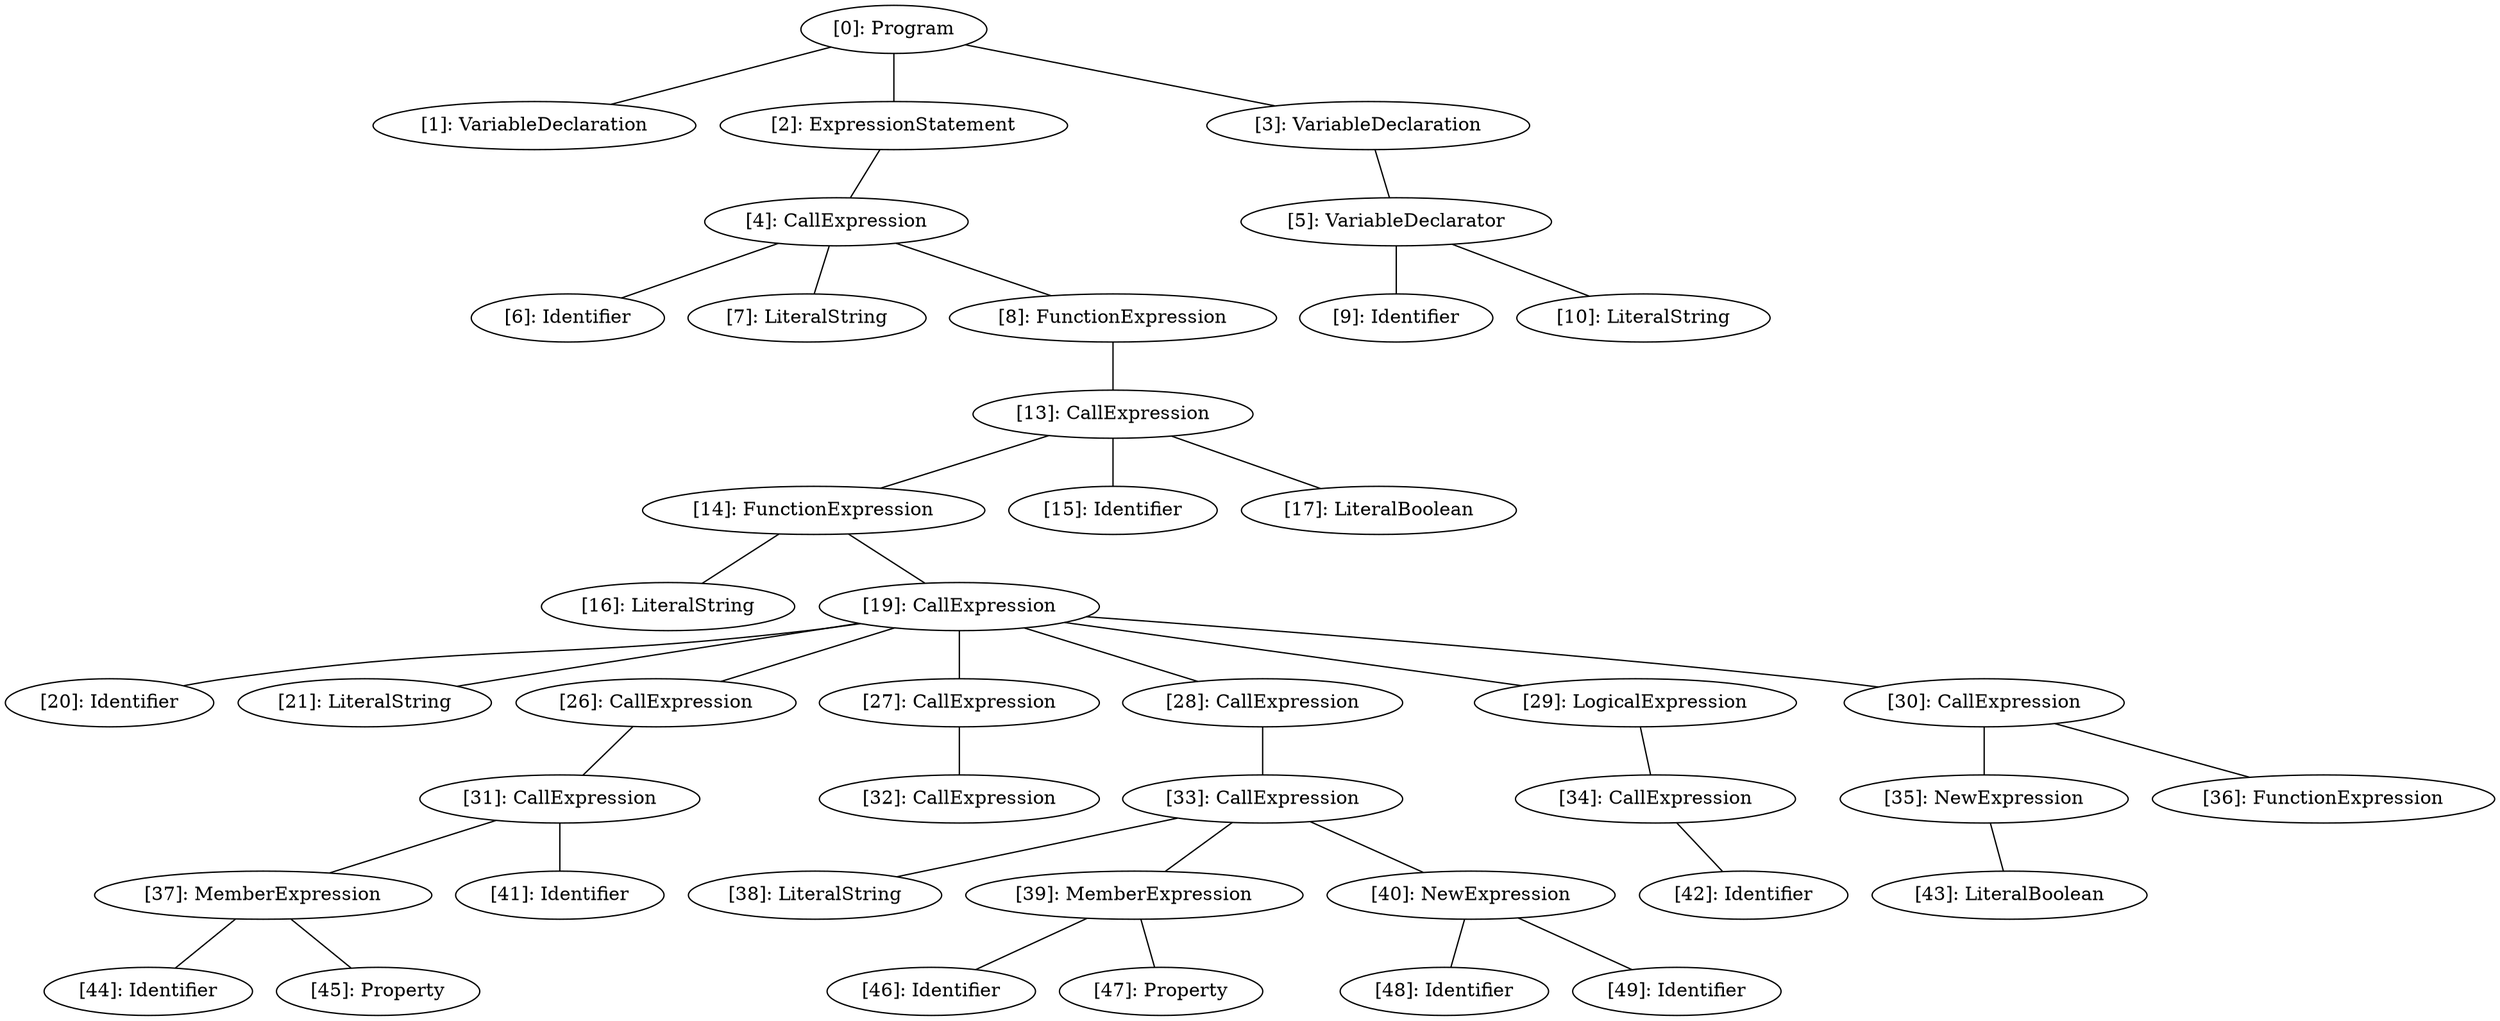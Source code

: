 // Result
graph {
	0 [label="[0]: Program"]
	1 [label="[1]: VariableDeclaration"]
	2 [label="[2]: ExpressionStatement"]
	3 [label="[3]: VariableDeclaration"]
	4 [label="[4]: CallExpression"]
	5 [label="[5]: VariableDeclarator"]
	6 [label="[6]: Identifier"]
	7 [label="[7]: LiteralString"]
	8 [label="[8]: FunctionExpression"]
	9 [label="[9]: Identifier"]
	10 [label="[10]: LiteralString"]
	13 [label="[13]: CallExpression"]
	14 [label="[14]: FunctionExpression"]
	15 [label="[15]: Identifier"]
	16 [label="[16]: LiteralString"]
	17 [label="[17]: LiteralBoolean"]
	19 [label="[19]: CallExpression"]
	20 [label="[20]: Identifier"]
	21 [label="[21]: LiteralString"]
	26 [label="[26]: CallExpression"]
	27 [label="[27]: CallExpression"]
	28 [label="[28]: CallExpression"]
	29 [label="[29]: LogicalExpression"]
	30 [label="[30]: CallExpression"]
	31 [label="[31]: CallExpression"]
	32 [label="[32]: CallExpression"]
	33 [label="[33]: CallExpression"]
	34 [label="[34]: CallExpression"]
	35 [label="[35]: NewExpression"]
	36 [label="[36]: FunctionExpression"]
	37 [label="[37]: MemberExpression"]
	38 [label="[38]: LiteralString"]
	39 [label="[39]: MemberExpression"]
	40 [label="[40]: NewExpression"]
	41 [label="[41]: Identifier"]
	42 [label="[42]: Identifier"]
	43 [label="[43]: LiteralBoolean"]
	44 [label="[44]: Identifier"]
	45 [label="[45]: Property"]
	46 [label="[46]: Identifier"]
	47 [label="[47]: Property"]
	48 [label="[48]: Identifier"]
	49 [label="[49]: Identifier"]
	0 -- 1
	0 -- 2
	0 -- 3
	2 -- 4
	3 -- 5
	4 -- 6
	4 -- 7
	4 -- 8
	5 -- 9
	5 -- 10
	8 -- 13
	13 -- 14
	13 -- 15
	13 -- 17
	14 -- 16
	14 -- 19
	19 -- 20
	19 -- 21
	19 -- 26
	19 -- 27
	19 -- 28
	19 -- 29
	19 -- 30
	26 -- 31
	27 -- 32
	28 -- 33
	29 -- 34
	30 -- 35
	30 -- 36
	31 -- 37
	31 -- 41
	33 -- 38
	33 -- 39
	33 -- 40
	34 -- 42
	35 -- 43
	37 -- 44
	37 -- 45
	39 -- 46
	39 -- 47
	40 -- 48
	40 -- 49
}

